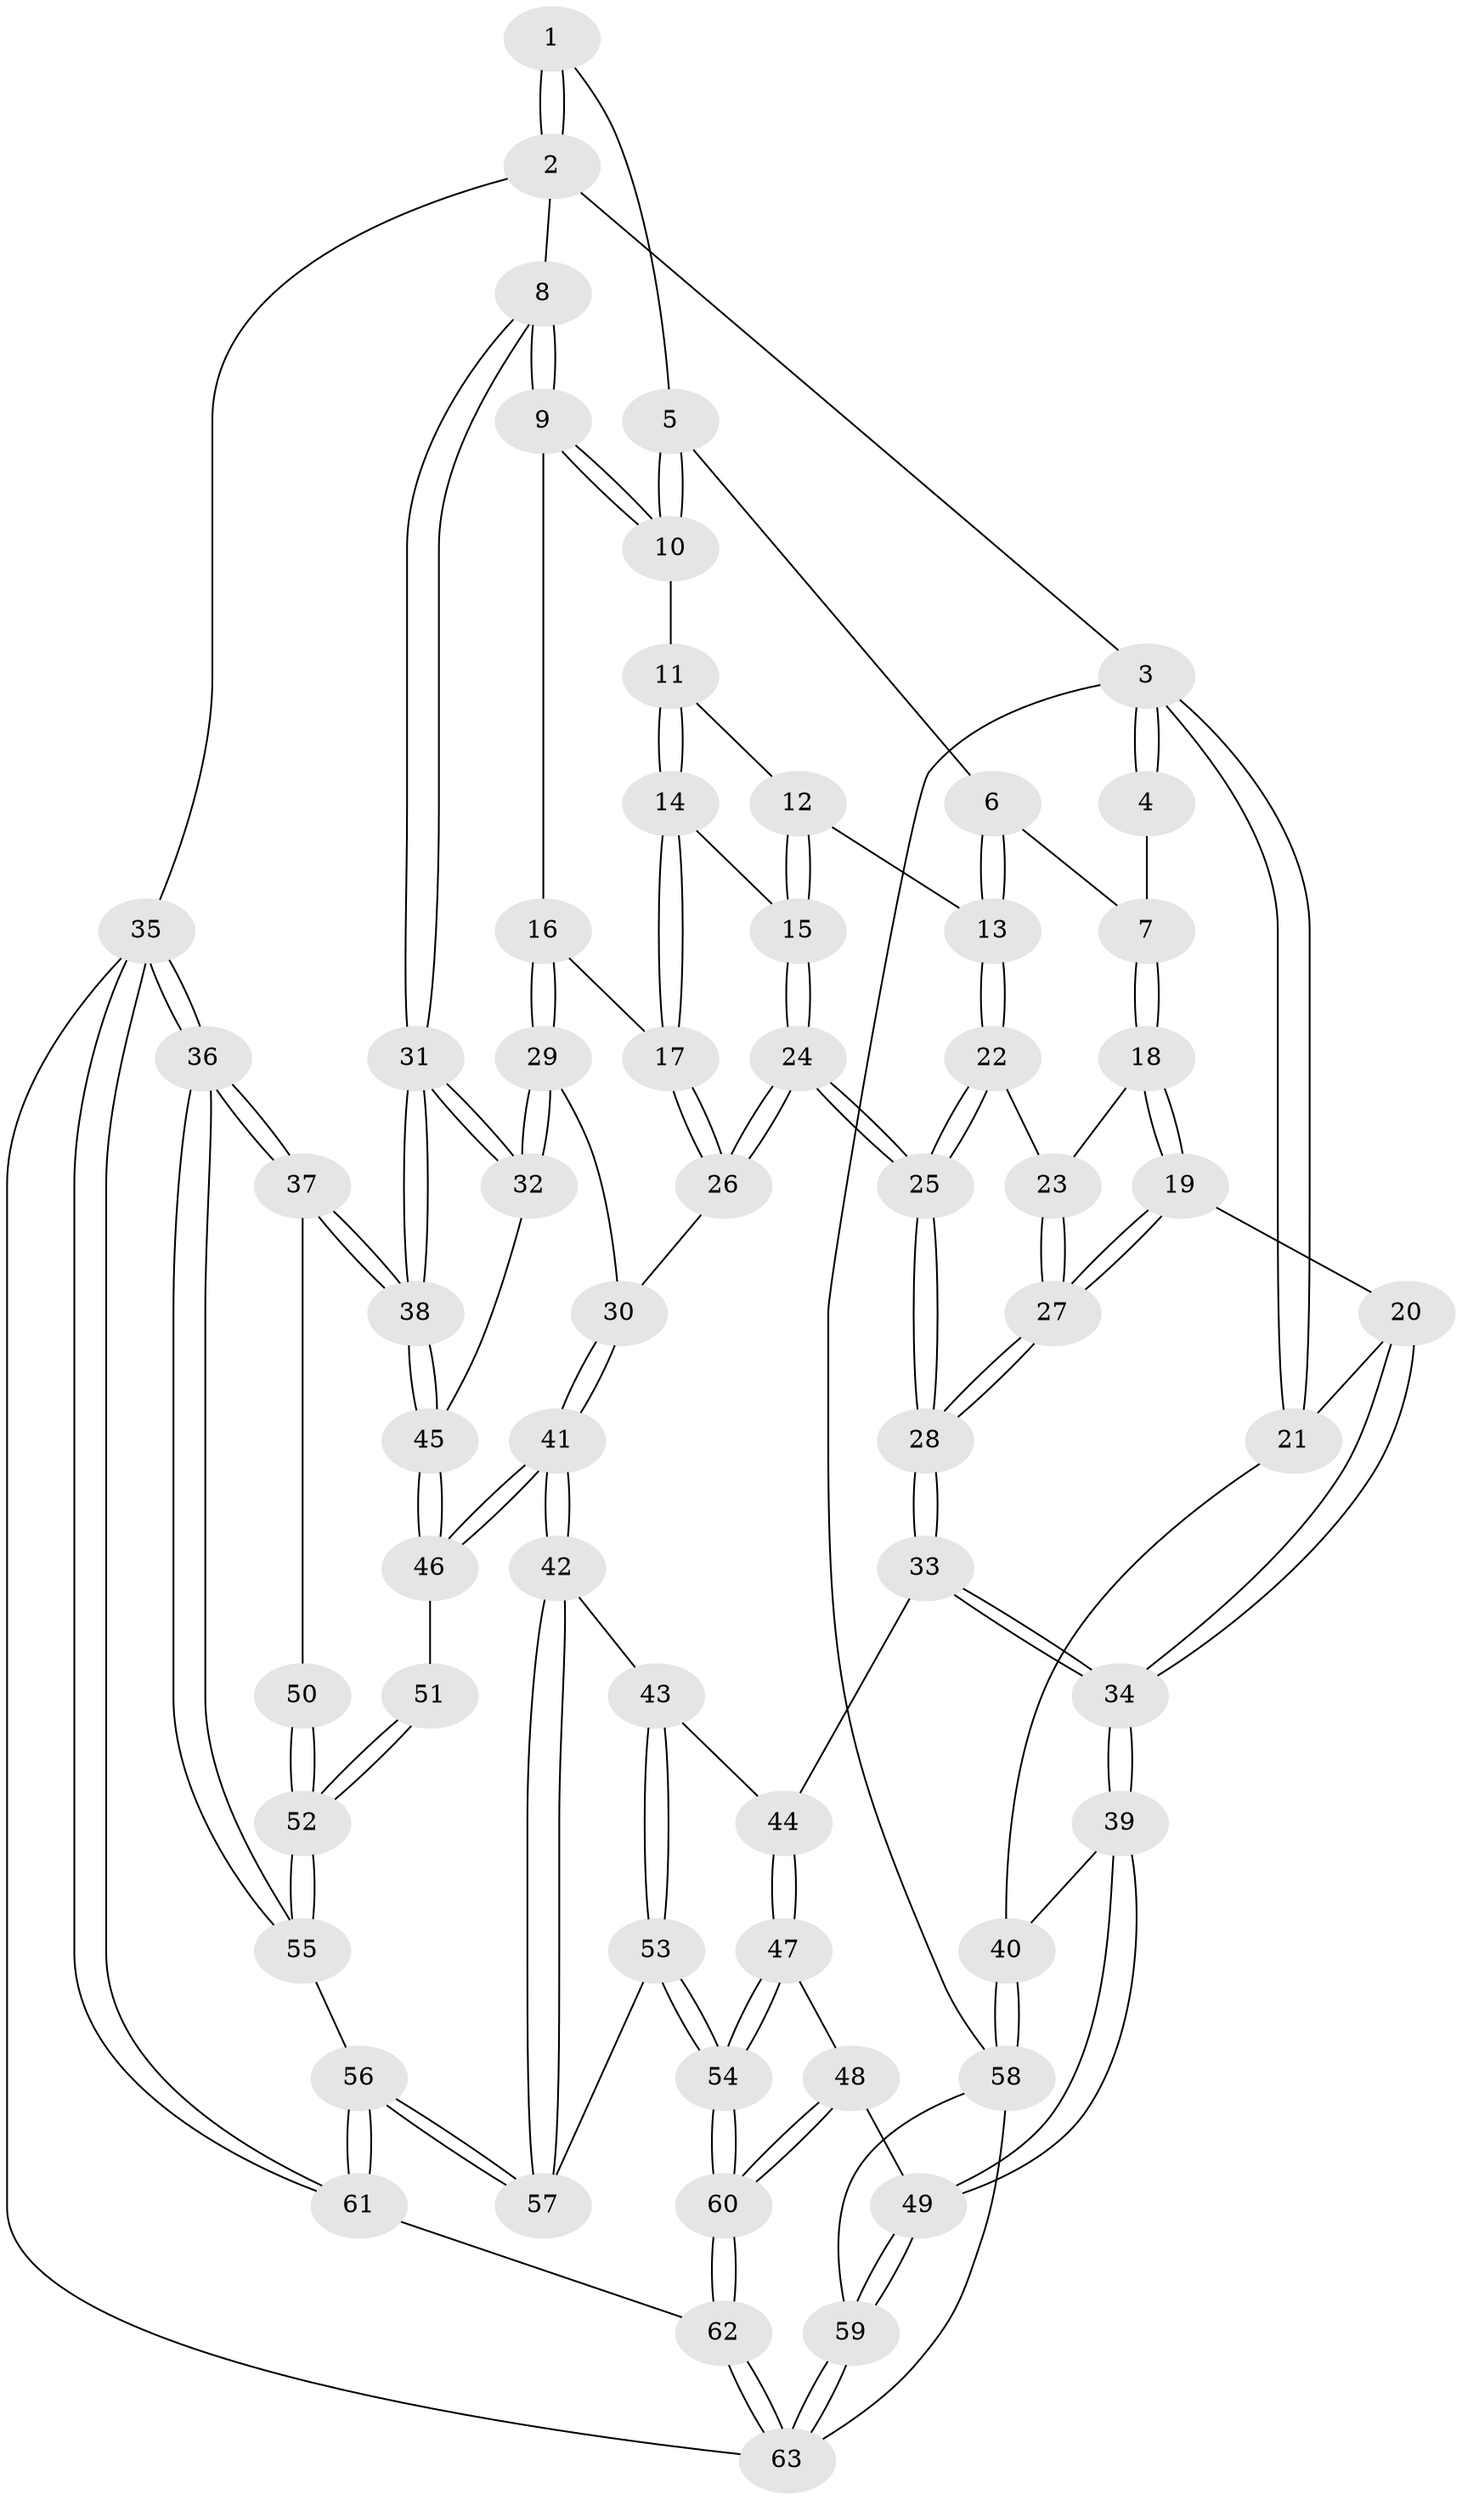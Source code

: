 // coarse degree distribution, {3: 0.2702702702702703, 6: 0.10810810810810811, 4: 0.43243243243243246, 5: 0.16216216216216217, 2: 0.02702702702702703}
// Generated by graph-tools (version 1.1) at 2025/24/03/03/25 07:24:34]
// undirected, 63 vertices, 154 edges
graph export_dot {
graph [start="1"]
  node [color=gray90,style=filled];
  1 [pos="+0.7334629944177893+0"];
  2 [pos="+1+0"];
  3 [pos="+0+0"];
  4 [pos="+0.26620630892220404+0"];
  5 [pos="+0.6996756896592892+0"];
  6 [pos="+0.4078250777151624+0.07590614622429519"];
  7 [pos="+0.2795485426947292+0"];
  8 [pos="+1+0.1487620009054535"];
  9 [pos="+1+0.18540024084834128"];
  10 [pos="+0.6991913093315925+0.040944323789213304"];
  11 [pos="+0.6939919250180587+0.06301654565960078"];
  12 [pos="+0.4778865837050764+0.12812495062379983"];
  13 [pos="+0.44545704760304605+0.11942922986568635"];
  14 [pos="+0.6985718115901411+0.15554316866751988"];
  15 [pos="+0.5312816218047574+0.1835305326397223"];
  16 [pos="+0.8453304506926497+0.25501139266521783"];
  17 [pos="+0.7238165092387735+0.24993415201597882"];
  18 [pos="+0.2406724137905791+0.06108312801291298"];
  19 [pos="+0.029390941069075683+0.26725866162358913"];
  20 [pos="+0.015242492203377018+0.273439004768609"];
  21 [pos="+0+0.2605770133381035"];
  22 [pos="+0.4407700319364849+0.16854756242615854"];
  23 [pos="+0.3323811390823005+0.25226338656495256"];
  24 [pos="+0.5473699469780141+0.41957678343128507"];
  25 [pos="+0.4676387263293599+0.4657233488628173"];
  26 [pos="+0.6335322691465948+0.38812167820508725"];
  27 [pos="+0.36532093561854134+0.3756716840539156"];
  28 [pos="+0.46395011348207815+0.4689941964252568"];
  29 [pos="+0.8856659387487702+0.46189852650673924"];
  30 [pos="+0.7810206765085588+0.48148044042662075"];
  31 [pos="+1+0.4852244082165557"];
  32 [pos="+0.9516181607417251+0.47662798189102823"];
  33 [pos="+0.45846751823915605+0.4863534642893607"];
  34 [pos="+0.19259388327170718+0.613943263375805"];
  35 [pos="+1+1"];
  36 [pos="+1+0.8121745502924331"];
  37 [pos="+1+0.5342632610267976"];
  38 [pos="+1+0.49177617322397477"];
  39 [pos="+0.17912805069902632+0.6361158042110525"];
  40 [pos="+0+0.6454843510072447"];
  41 [pos="+0.7828303647476961+0.681659178960577"];
  42 [pos="+0.7660961352079492+0.6985736180324942"];
  43 [pos="+0.5425438513970418+0.6052556823054872"];
  44 [pos="+0.4706139268659767+0.5128044584826711"];
  45 [pos="+0.835554708662356+0.6462055152190305"];
  46 [pos="+0.7934564082015404+0.6796953065924943"];
  47 [pos="+0.41110980656258395+0.7502018757236748"];
  48 [pos="+0.27168841398099236+0.8460275477554619"];
  49 [pos="+0.20264826812541265+0.8313036565106141"];
  50 [pos="+0.9527092154201011+0.6884531790808122"];
  51 [pos="+0.8697997269258679+0.6932058259238542"];
  52 [pos="+0.9500498064144477+0.8057998661851741"];
  53 [pos="+0.5518514080325633+0.8667773709744916"];
  54 [pos="+0.5464719316562275+0.8719136284951238"];
  55 [pos="+0.9584350873441976+0.8424431632012721"];
  56 [pos="+0.8266597640609419+0.9139060815158337"];
  57 [pos="+0.7580804456245612+0.8320230188286322"];
  58 [pos="+0+0.8599309360292904"];
  59 [pos="+0.1580620933543533+0.886091232006168"];
  60 [pos="+0.48381538776239436+0.97409668730497"];
  61 [pos="+0.8468777147850921+1"];
  62 [pos="+0.507125035298978+1"];
  63 [pos="+0.15511452712260346+1"];
  1 -- 2;
  1 -- 2;
  1 -- 5;
  2 -- 3;
  2 -- 8;
  2 -- 35;
  3 -- 4;
  3 -- 4;
  3 -- 21;
  3 -- 21;
  3 -- 58;
  4 -- 7;
  5 -- 6;
  5 -- 10;
  5 -- 10;
  6 -- 7;
  6 -- 13;
  6 -- 13;
  7 -- 18;
  7 -- 18;
  8 -- 9;
  8 -- 9;
  8 -- 31;
  8 -- 31;
  9 -- 10;
  9 -- 10;
  9 -- 16;
  10 -- 11;
  11 -- 12;
  11 -- 14;
  11 -- 14;
  12 -- 13;
  12 -- 15;
  12 -- 15;
  13 -- 22;
  13 -- 22;
  14 -- 15;
  14 -- 17;
  14 -- 17;
  15 -- 24;
  15 -- 24;
  16 -- 17;
  16 -- 29;
  16 -- 29;
  17 -- 26;
  17 -- 26;
  18 -- 19;
  18 -- 19;
  18 -- 23;
  19 -- 20;
  19 -- 27;
  19 -- 27;
  20 -- 21;
  20 -- 34;
  20 -- 34;
  21 -- 40;
  22 -- 23;
  22 -- 25;
  22 -- 25;
  23 -- 27;
  23 -- 27;
  24 -- 25;
  24 -- 25;
  24 -- 26;
  24 -- 26;
  25 -- 28;
  25 -- 28;
  26 -- 30;
  27 -- 28;
  27 -- 28;
  28 -- 33;
  28 -- 33;
  29 -- 30;
  29 -- 32;
  29 -- 32;
  30 -- 41;
  30 -- 41;
  31 -- 32;
  31 -- 32;
  31 -- 38;
  31 -- 38;
  32 -- 45;
  33 -- 34;
  33 -- 34;
  33 -- 44;
  34 -- 39;
  34 -- 39;
  35 -- 36;
  35 -- 36;
  35 -- 61;
  35 -- 61;
  35 -- 63;
  36 -- 37;
  36 -- 37;
  36 -- 55;
  36 -- 55;
  37 -- 38;
  37 -- 38;
  37 -- 50;
  38 -- 45;
  38 -- 45;
  39 -- 40;
  39 -- 49;
  39 -- 49;
  40 -- 58;
  40 -- 58;
  41 -- 42;
  41 -- 42;
  41 -- 46;
  41 -- 46;
  42 -- 43;
  42 -- 57;
  42 -- 57;
  43 -- 44;
  43 -- 53;
  43 -- 53;
  44 -- 47;
  44 -- 47;
  45 -- 46;
  45 -- 46;
  46 -- 51;
  47 -- 48;
  47 -- 54;
  47 -- 54;
  48 -- 49;
  48 -- 60;
  48 -- 60;
  49 -- 59;
  49 -- 59;
  50 -- 52;
  50 -- 52;
  51 -- 52;
  51 -- 52;
  52 -- 55;
  52 -- 55;
  53 -- 54;
  53 -- 54;
  53 -- 57;
  54 -- 60;
  54 -- 60;
  55 -- 56;
  56 -- 57;
  56 -- 57;
  56 -- 61;
  56 -- 61;
  58 -- 59;
  58 -- 63;
  59 -- 63;
  59 -- 63;
  60 -- 62;
  60 -- 62;
  61 -- 62;
  62 -- 63;
  62 -- 63;
}

